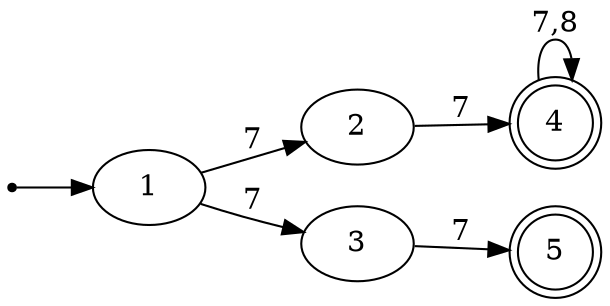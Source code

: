 digraph{

rankdir=LR;
inic[shape=point];

inic->1;

1->2 [label="7"];
1->3 [label="7"];
2->4 [label="7"];
3->5 [label="7"];
4->4 [label="7,8"];

4[shape=doublecircle];
5[shape=doublecircle];

}



